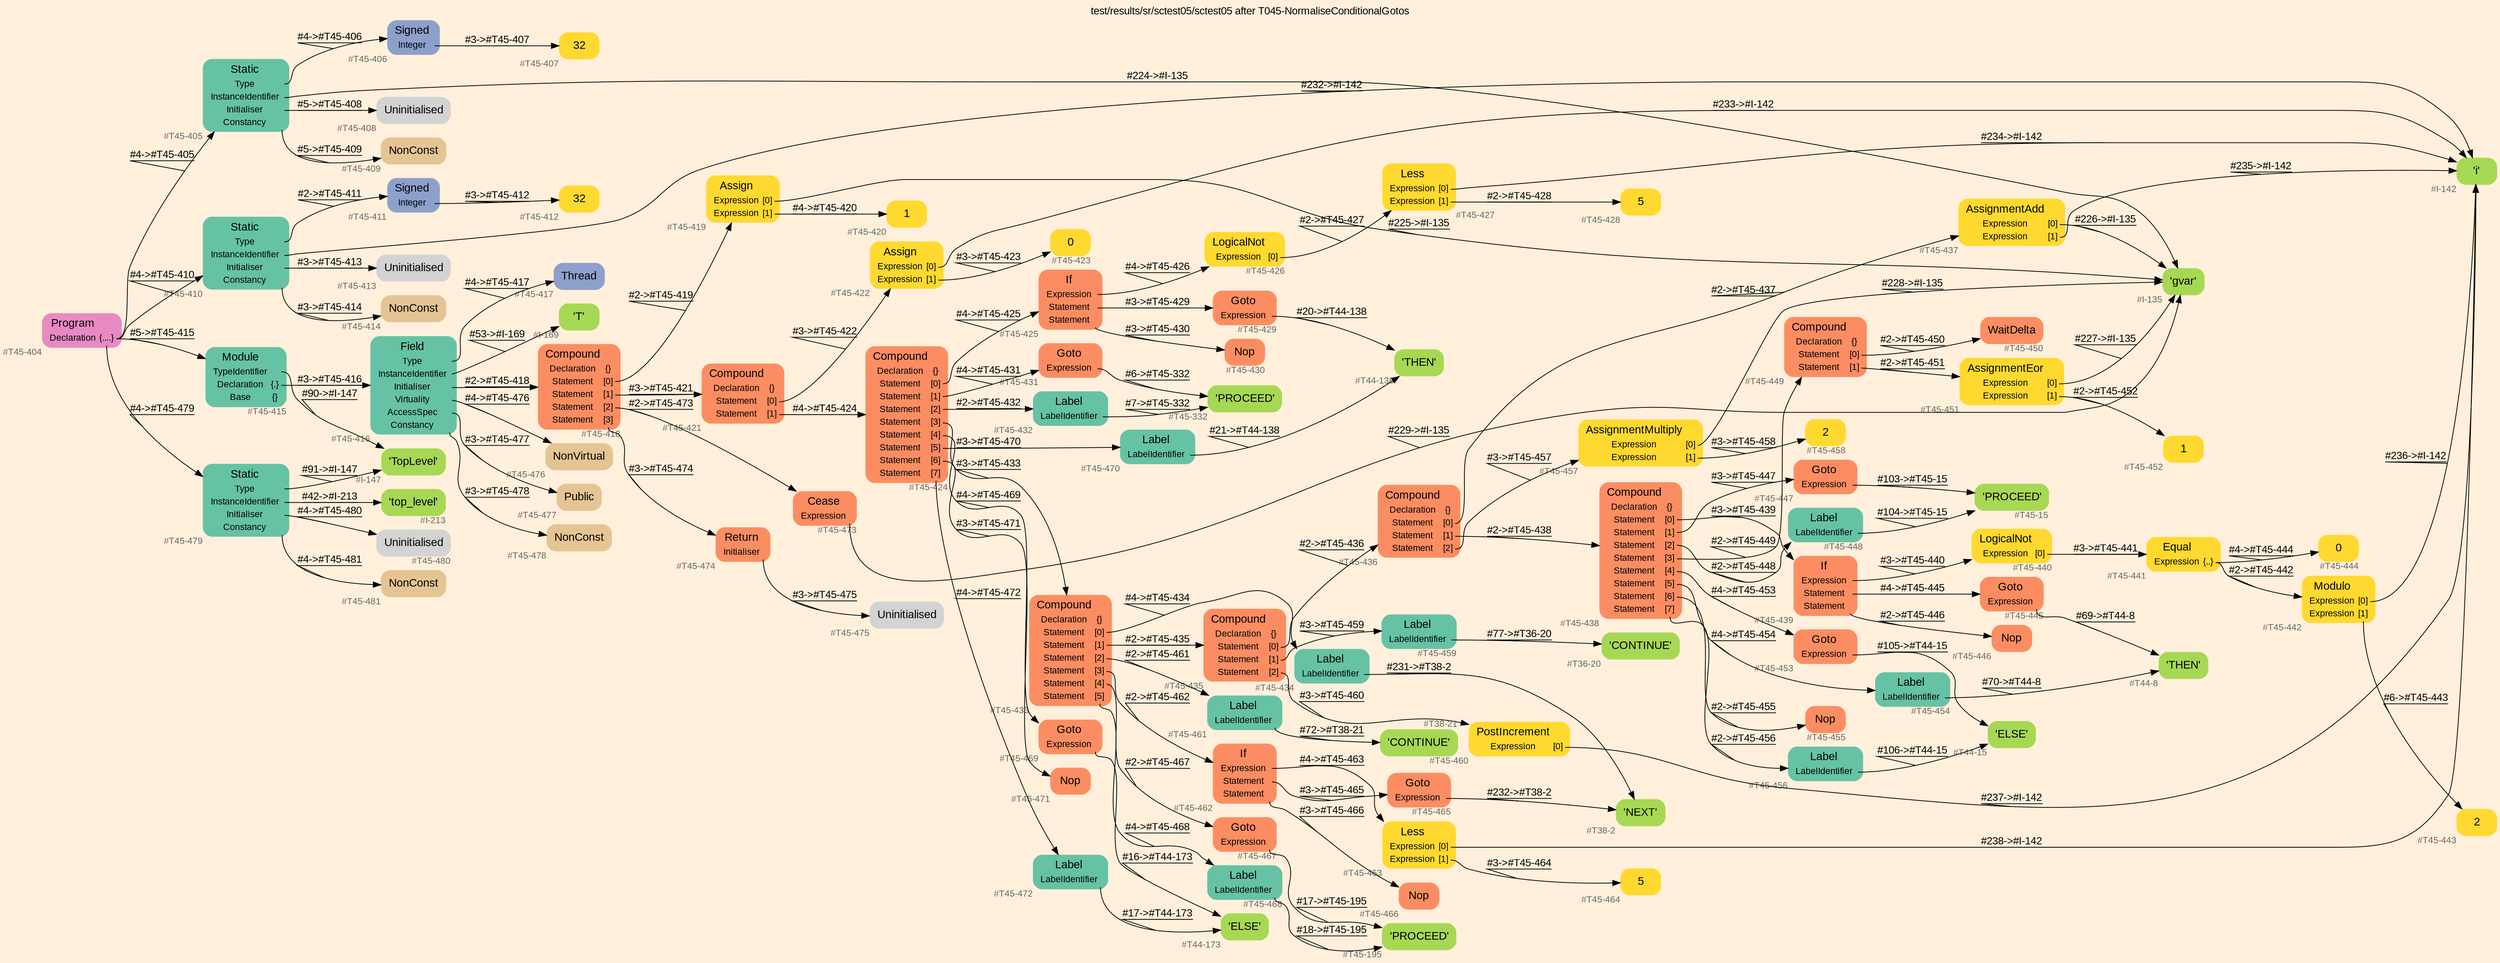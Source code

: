 digraph "test/results/sr/sctest05/sctest05 after T045-NormaliseConditionalGotos" {
label = "test/results/sr/sctest05/sctest05 after T045-NormaliseConditionalGotos"
labelloc = t
graph [
    rankdir = "LR"
    ranksep = 0.3
    bgcolor = antiquewhite1
    color = black
    fontcolor = black
    fontname = "Arial"
];
node [
    fontname = "Arial"
];
edge [
    fontname = "Arial"
];

// -------------------- node figure --------------------
// -------- block #T45-404 ----------
"#T45-404" [
    fillcolor = "/set28/4"
    xlabel = "#T45-404"
    fontsize = "12"
    fontcolor = grey40
    shape = "plaintext"
    label = <<TABLE BORDER="0" CELLBORDER="0" CELLSPACING="0">
     <TR><TD><FONT COLOR="black" POINT-SIZE="15">Program</FONT></TD></TR>
     <TR><TD><FONT COLOR="black" POINT-SIZE="12">Declaration</FONT></TD><TD PORT="port0"><FONT COLOR="black" POINT-SIZE="12">{....}</FONT></TD></TR>
    </TABLE>>
    style = "rounded,filled"
];

// -------- block #T45-405 ----------
"#T45-405" [
    fillcolor = "/set28/1"
    xlabel = "#T45-405"
    fontsize = "12"
    fontcolor = grey40
    shape = "plaintext"
    label = <<TABLE BORDER="0" CELLBORDER="0" CELLSPACING="0">
     <TR><TD><FONT COLOR="black" POINT-SIZE="15">Static</FONT></TD></TR>
     <TR><TD><FONT COLOR="black" POINT-SIZE="12">Type</FONT></TD><TD PORT="port0"></TD></TR>
     <TR><TD><FONT COLOR="black" POINT-SIZE="12">InstanceIdentifier</FONT></TD><TD PORT="port1"></TD></TR>
     <TR><TD><FONT COLOR="black" POINT-SIZE="12">Initialiser</FONT></TD><TD PORT="port2"></TD></TR>
     <TR><TD><FONT COLOR="black" POINT-SIZE="12">Constancy</FONT></TD><TD PORT="port3"></TD></TR>
    </TABLE>>
    style = "rounded,filled"
];

// -------- block #T45-406 ----------
"#T45-406" [
    fillcolor = "/set28/3"
    xlabel = "#T45-406"
    fontsize = "12"
    fontcolor = grey40
    shape = "plaintext"
    label = <<TABLE BORDER="0" CELLBORDER="0" CELLSPACING="0">
     <TR><TD><FONT COLOR="black" POINT-SIZE="15">Signed</FONT></TD></TR>
     <TR><TD><FONT COLOR="black" POINT-SIZE="12">Integer</FONT></TD><TD PORT="port0"></TD></TR>
    </TABLE>>
    style = "rounded,filled"
];

// -------- block #T45-407 ----------
"#T45-407" [
    fillcolor = "/set28/6"
    xlabel = "#T45-407"
    fontsize = "12"
    fontcolor = grey40
    shape = "plaintext"
    label = <<TABLE BORDER="0" CELLBORDER="0" CELLSPACING="0">
     <TR><TD><FONT COLOR="black" POINT-SIZE="15">32</FONT></TD></TR>
    </TABLE>>
    style = "rounded,filled"
];

// -------- block #I-135 ----------
"#I-135" [
    fillcolor = "/set28/5"
    xlabel = "#I-135"
    fontsize = "12"
    fontcolor = grey40
    shape = "plaintext"
    label = <<TABLE BORDER="0" CELLBORDER="0" CELLSPACING="0">
     <TR><TD><FONT COLOR="black" POINT-SIZE="15">'gvar'</FONT></TD></TR>
    </TABLE>>
    style = "rounded,filled"
];

// -------- block #T45-408 ----------
"#T45-408" [
    xlabel = "#T45-408"
    fontsize = "12"
    fontcolor = grey40
    shape = "plaintext"
    label = <<TABLE BORDER="0" CELLBORDER="0" CELLSPACING="0">
     <TR><TD><FONT COLOR="black" POINT-SIZE="15">Uninitialised</FONT></TD></TR>
    </TABLE>>
    style = "rounded,filled"
];

// -------- block #T45-409 ----------
"#T45-409" [
    fillcolor = "/set28/7"
    xlabel = "#T45-409"
    fontsize = "12"
    fontcolor = grey40
    shape = "plaintext"
    label = <<TABLE BORDER="0" CELLBORDER="0" CELLSPACING="0">
     <TR><TD><FONT COLOR="black" POINT-SIZE="15">NonConst</FONT></TD></TR>
    </TABLE>>
    style = "rounded,filled"
];

// -------- block #T45-410 ----------
"#T45-410" [
    fillcolor = "/set28/1"
    xlabel = "#T45-410"
    fontsize = "12"
    fontcolor = grey40
    shape = "plaintext"
    label = <<TABLE BORDER="0" CELLBORDER="0" CELLSPACING="0">
     <TR><TD><FONT COLOR="black" POINT-SIZE="15">Static</FONT></TD></TR>
     <TR><TD><FONT COLOR="black" POINT-SIZE="12">Type</FONT></TD><TD PORT="port0"></TD></TR>
     <TR><TD><FONT COLOR="black" POINT-SIZE="12">InstanceIdentifier</FONT></TD><TD PORT="port1"></TD></TR>
     <TR><TD><FONT COLOR="black" POINT-SIZE="12">Initialiser</FONT></TD><TD PORT="port2"></TD></TR>
     <TR><TD><FONT COLOR="black" POINT-SIZE="12">Constancy</FONT></TD><TD PORT="port3"></TD></TR>
    </TABLE>>
    style = "rounded,filled"
];

// -------- block #T45-411 ----------
"#T45-411" [
    fillcolor = "/set28/3"
    xlabel = "#T45-411"
    fontsize = "12"
    fontcolor = grey40
    shape = "plaintext"
    label = <<TABLE BORDER="0" CELLBORDER="0" CELLSPACING="0">
     <TR><TD><FONT COLOR="black" POINT-SIZE="15">Signed</FONT></TD></TR>
     <TR><TD><FONT COLOR="black" POINT-SIZE="12">Integer</FONT></TD><TD PORT="port0"></TD></TR>
    </TABLE>>
    style = "rounded,filled"
];

// -------- block #T45-412 ----------
"#T45-412" [
    fillcolor = "/set28/6"
    xlabel = "#T45-412"
    fontsize = "12"
    fontcolor = grey40
    shape = "plaintext"
    label = <<TABLE BORDER="0" CELLBORDER="0" CELLSPACING="0">
     <TR><TD><FONT COLOR="black" POINT-SIZE="15">32</FONT></TD></TR>
    </TABLE>>
    style = "rounded,filled"
];

// -------- block #I-142 ----------
"#I-142" [
    fillcolor = "/set28/5"
    xlabel = "#I-142"
    fontsize = "12"
    fontcolor = grey40
    shape = "plaintext"
    label = <<TABLE BORDER="0" CELLBORDER="0" CELLSPACING="0">
     <TR><TD><FONT COLOR="black" POINT-SIZE="15">'i'</FONT></TD></TR>
    </TABLE>>
    style = "rounded,filled"
];

// -------- block #T45-413 ----------
"#T45-413" [
    xlabel = "#T45-413"
    fontsize = "12"
    fontcolor = grey40
    shape = "plaintext"
    label = <<TABLE BORDER="0" CELLBORDER="0" CELLSPACING="0">
     <TR><TD><FONT COLOR="black" POINT-SIZE="15">Uninitialised</FONT></TD></TR>
    </TABLE>>
    style = "rounded,filled"
];

// -------- block #T45-414 ----------
"#T45-414" [
    fillcolor = "/set28/7"
    xlabel = "#T45-414"
    fontsize = "12"
    fontcolor = grey40
    shape = "plaintext"
    label = <<TABLE BORDER="0" CELLBORDER="0" CELLSPACING="0">
     <TR><TD><FONT COLOR="black" POINT-SIZE="15">NonConst</FONT></TD></TR>
    </TABLE>>
    style = "rounded,filled"
];

// -------- block #T45-415 ----------
"#T45-415" [
    fillcolor = "/set28/1"
    xlabel = "#T45-415"
    fontsize = "12"
    fontcolor = grey40
    shape = "plaintext"
    label = <<TABLE BORDER="0" CELLBORDER="0" CELLSPACING="0">
     <TR><TD><FONT COLOR="black" POINT-SIZE="15">Module</FONT></TD></TR>
     <TR><TD><FONT COLOR="black" POINT-SIZE="12">TypeIdentifier</FONT></TD><TD PORT="port0"></TD></TR>
     <TR><TD><FONT COLOR="black" POINT-SIZE="12">Declaration</FONT></TD><TD PORT="port1"><FONT COLOR="black" POINT-SIZE="12">{.}</FONT></TD></TR>
     <TR><TD><FONT COLOR="black" POINT-SIZE="12">Base</FONT></TD><TD PORT="port2"><FONT COLOR="black" POINT-SIZE="12">{}</FONT></TD></TR>
    </TABLE>>
    style = "rounded,filled"
];

// -------- block #I-147 ----------
"#I-147" [
    fillcolor = "/set28/5"
    xlabel = "#I-147"
    fontsize = "12"
    fontcolor = grey40
    shape = "plaintext"
    label = <<TABLE BORDER="0" CELLBORDER="0" CELLSPACING="0">
     <TR><TD><FONT COLOR="black" POINT-SIZE="15">'TopLevel'</FONT></TD></TR>
    </TABLE>>
    style = "rounded,filled"
];

// -------- block #T45-416 ----------
"#T45-416" [
    fillcolor = "/set28/1"
    xlabel = "#T45-416"
    fontsize = "12"
    fontcolor = grey40
    shape = "plaintext"
    label = <<TABLE BORDER="0" CELLBORDER="0" CELLSPACING="0">
     <TR><TD><FONT COLOR="black" POINT-SIZE="15">Field</FONT></TD></TR>
     <TR><TD><FONT COLOR="black" POINT-SIZE="12">Type</FONT></TD><TD PORT="port0"></TD></TR>
     <TR><TD><FONT COLOR="black" POINT-SIZE="12">InstanceIdentifier</FONT></TD><TD PORT="port1"></TD></TR>
     <TR><TD><FONT COLOR="black" POINT-SIZE="12">Initialiser</FONT></TD><TD PORT="port2"></TD></TR>
     <TR><TD><FONT COLOR="black" POINT-SIZE="12">Virtuality</FONT></TD><TD PORT="port3"></TD></TR>
     <TR><TD><FONT COLOR="black" POINT-SIZE="12">AccessSpec</FONT></TD><TD PORT="port4"></TD></TR>
     <TR><TD><FONT COLOR="black" POINT-SIZE="12">Constancy</FONT></TD><TD PORT="port5"></TD></TR>
    </TABLE>>
    style = "rounded,filled"
];

// -------- block #T45-417 ----------
"#T45-417" [
    fillcolor = "/set28/3"
    xlabel = "#T45-417"
    fontsize = "12"
    fontcolor = grey40
    shape = "plaintext"
    label = <<TABLE BORDER="0" CELLBORDER="0" CELLSPACING="0">
     <TR><TD><FONT COLOR="black" POINT-SIZE="15">Thread</FONT></TD></TR>
    </TABLE>>
    style = "rounded,filled"
];

// -------- block #I-169 ----------
"#I-169" [
    fillcolor = "/set28/5"
    xlabel = "#I-169"
    fontsize = "12"
    fontcolor = grey40
    shape = "plaintext"
    label = <<TABLE BORDER="0" CELLBORDER="0" CELLSPACING="0">
     <TR><TD><FONT COLOR="black" POINT-SIZE="15">'T'</FONT></TD></TR>
    </TABLE>>
    style = "rounded,filled"
];

// -------- block #T45-418 ----------
"#T45-418" [
    fillcolor = "/set28/2"
    xlabel = "#T45-418"
    fontsize = "12"
    fontcolor = grey40
    shape = "plaintext"
    label = <<TABLE BORDER="0" CELLBORDER="0" CELLSPACING="0">
     <TR><TD><FONT COLOR="black" POINT-SIZE="15">Compound</FONT></TD></TR>
     <TR><TD><FONT COLOR="black" POINT-SIZE="12">Declaration</FONT></TD><TD PORT="port0"><FONT COLOR="black" POINT-SIZE="12">{}</FONT></TD></TR>
     <TR><TD><FONT COLOR="black" POINT-SIZE="12">Statement</FONT></TD><TD PORT="port1"><FONT COLOR="black" POINT-SIZE="12">[0]</FONT></TD></TR>
     <TR><TD><FONT COLOR="black" POINT-SIZE="12">Statement</FONT></TD><TD PORT="port2"><FONT COLOR="black" POINT-SIZE="12">[1]</FONT></TD></TR>
     <TR><TD><FONT COLOR="black" POINT-SIZE="12">Statement</FONT></TD><TD PORT="port3"><FONT COLOR="black" POINT-SIZE="12">[2]</FONT></TD></TR>
     <TR><TD><FONT COLOR="black" POINT-SIZE="12">Statement</FONT></TD><TD PORT="port4"><FONT COLOR="black" POINT-SIZE="12">[3]</FONT></TD></TR>
    </TABLE>>
    style = "rounded,filled"
];

// -------- block #T45-419 ----------
"#T45-419" [
    fillcolor = "/set28/6"
    xlabel = "#T45-419"
    fontsize = "12"
    fontcolor = grey40
    shape = "plaintext"
    label = <<TABLE BORDER="0" CELLBORDER="0" CELLSPACING="0">
     <TR><TD><FONT COLOR="black" POINT-SIZE="15">Assign</FONT></TD></TR>
     <TR><TD><FONT COLOR="black" POINT-SIZE="12">Expression</FONT></TD><TD PORT="port0"><FONT COLOR="black" POINT-SIZE="12">[0]</FONT></TD></TR>
     <TR><TD><FONT COLOR="black" POINT-SIZE="12">Expression</FONT></TD><TD PORT="port1"><FONT COLOR="black" POINT-SIZE="12">[1]</FONT></TD></TR>
    </TABLE>>
    style = "rounded,filled"
];

// -------- block #T45-420 ----------
"#T45-420" [
    fillcolor = "/set28/6"
    xlabel = "#T45-420"
    fontsize = "12"
    fontcolor = grey40
    shape = "plaintext"
    label = <<TABLE BORDER="0" CELLBORDER="0" CELLSPACING="0">
     <TR><TD><FONT COLOR="black" POINT-SIZE="15">1</FONT></TD></TR>
    </TABLE>>
    style = "rounded,filled"
];

// -------- block #T45-421 ----------
"#T45-421" [
    fillcolor = "/set28/2"
    xlabel = "#T45-421"
    fontsize = "12"
    fontcolor = grey40
    shape = "plaintext"
    label = <<TABLE BORDER="0" CELLBORDER="0" CELLSPACING="0">
     <TR><TD><FONT COLOR="black" POINT-SIZE="15">Compound</FONT></TD></TR>
     <TR><TD><FONT COLOR="black" POINT-SIZE="12">Declaration</FONT></TD><TD PORT="port0"><FONT COLOR="black" POINT-SIZE="12">{}</FONT></TD></TR>
     <TR><TD><FONT COLOR="black" POINT-SIZE="12">Statement</FONT></TD><TD PORT="port1"><FONT COLOR="black" POINT-SIZE="12">[0]</FONT></TD></TR>
     <TR><TD><FONT COLOR="black" POINT-SIZE="12">Statement</FONT></TD><TD PORT="port2"><FONT COLOR="black" POINT-SIZE="12">[1]</FONT></TD></TR>
    </TABLE>>
    style = "rounded,filled"
];

// -------- block #T45-422 ----------
"#T45-422" [
    fillcolor = "/set28/6"
    xlabel = "#T45-422"
    fontsize = "12"
    fontcolor = grey40
    shape = "plaintext"
    label = <<TABLE BORDER="0" CELLBORDER="0" CELLSPACING="0">
     <TR><TD><FONT COLOR="black" POINT-SIZE="15">Assign</FONT></TD></TR>
     <TR><TD><FONT COLOR="black" POINT-SIZE="12">Expression</FONT></TD><TD PORT="port0"><FONT COLOR="black" POINT-SIZE="12">[0]</FONT></TD></TR>
     <TR><TD><FONT COLOR="black" POINT-SIZE="12">Expression</FONT></TD><TD PORT="port1"><FONT COLOR="black" POINT-SIZE="12">[1]</FONT></TD></TR>
    </TABLE>>
    style = "rounded,filled"
];

// -------- block #T45-423 ----------
"#T45-423" [
    fillcolor = "/set28/6"
    xlabel = "#T45-423"
    fontsize = "12"
    fontcolor = grey40
    shape = "plaintext"
    label = <<TABLE BORDER="0" CELLBORDER="0" CELLSPACING="0">
     <TR><TD><FONT COLOR="black" POINT-SIZE="15">0</FONT></TD></TR>
    </TABLE>>
    style = "rounded,filled"
];

// -------- block #T45-424 ----------
"#T45-424" [
    fillcolor = "/set28/2"
    xlabel = "#T45-424"
    fontsize = "12"
    fontcolor = grey40
    shape = "plaintext"
    label = <<TABLE BORDER="0" CELLBORDER="0" CELLSPACING="0">
     <TR><TD><FONT COLOR="black" POINT-SIZE="15">Compound</FONT></TD></TR>
     <TR><TD><FONT COLOR="black" POINT-SIZE="12">Declaration</FONT></TD><TD PORT="port0"><FONT COLOR="black" POINT-SIZE="12">{}</FONT></TD></TR>
     <TR><TD><FONT COLOR="black" POINT-SIZE="12">Statement</FONT></TD><TD PORT="port1"><FONT COLOR="black" POINT-SIZE="12">[0]</FONT></TD></TR>
     <TR><TD><FONT COLOR="black" POINT-SIZE="12">Statement</FONT></TD><TD PORT="port2"><FONT COLOR="black" POINT-SIZE="12">[1]</FONT></TD></TR>
     <TR><TD><FONT COLOR="black" POINT-SIZE="12">Statement</FONT></TD><TD PORT="port3"><FONT COLOR="black" POINT-SIZE="12">[2]</FONT></TD></TR>
     <TR><TD><FONT COLOR="black" POINT-SIZE="12">Statement</FONT></TD><TD PORT="port4"><FONT COLOR="black" POINT-SIZE="12">[3]</FONT></TD></TR>
     <TR><TD><FONT COLOR="black" POINT-SIZE="12">Statement</FONT></TD><TD PORT="port5"><FONT COLOR="black" POINT-SIZE="12">[4]</FONT></TD></TR>
     <TR><TD><FONT COLOR="black" POINT-SIZE="12">Statement</FONT></TD><TD PORT="port6"><FONT COLOR="black" POINT-SIZE="12">[5]</FONT></TD></TR>
     <TR><TD><FONT COLOR="black" POINT-SIZE="12">Statement</FONT></TD><TD PORT="port7"><FONT COLOR="black" POINT-SIZE="12">[6]</FONT></TD></TR>
     <TR><TD><FONT COLOR="black" POINT-SIZE="12">Statement</FONT></TD><TD PORT="port8"><FONT COLOR="black" POINT-SIZE="12">[7]</FONT></TD></TR>
    </TABLE>>
    style = "rounded,filled"
];

// -------- block #T45-425 ----------
"#T45-425" [
    fillcolor = "/set28/2"
    xlabel = "#T45-425"
    fontsize = "12"
    fontcolor = grey40
    shape = "plaintext"
    label = <<TABLE BORDER="0" CELLBORDER="0" CELLSPACING="0">
     <TR><TD><FONT COLOR="black" POINT-SIZE="15">If</FONT></TD></TR>
     <TR><TD><FONT COLOR="black" POINT-SIZE="12">Expression</FONT></TD><TD PORT="port0"></TD></TR>
     <TR><TD><FONT COLOR="black" POINT-SIZE="12">Statement</FONT></TD><TD PORT="port1"></TD></TR>
     <TR><TD><FONT COLOR="black" POINT-SIZE="12">Statement</FONT></TD><TD PORT="port2"></TD></TR>
    </TABLE>>
    style = "rounded,filled"
];

// -------- block #T45-426 ----------
"#T45-426" [
    fillcolor = "/set28/6"
    xlabel = "#T45-426"
    fontsize = "12"
    fontcolor = grey40
    shape = "plaintext"
    label = <<TABLE BORDER="0" CELLBORDER="0" CELLSPACING="0">
     <TR><TD><FONT COLOR="black" POINT-SIZE="15">LogicalNot</FONT></TD></TR>
     <TR><TD><FONT COLOR="black" POINT-SIZE="12">Expression</FONT></TD><TD PORT="port0"><FONT COLOR="black" POINT-SIZE="12">[0]</FONT></TD></TR>
    </TABLE>>
    style = "rounded,filled"
];

// -------- block #T45-427 ----------
"#T45-427" [
    fillcolor = "/set28/6"
    xlabel = "#T45-427"
    fontsize = "12"
    fontcolor = grey40
    shape = "plaintext"
    label = <<TABLE BORDER="0" CELLBORDER="0" CELLSPACING="0">
     <TR><TD><FONT COLOR="black" POINT-SIZE="15">Less</FONT></TD></TR>
     <TR><TD><FONT COLOR="black" POINT-SIZE="12">Expression</FONT></TD><TD PORT="port0"><FONT COLOR="black" POINT-SIZE="12">[0]</FONT></TD></TR>
     <TR><TD><FONT COLOR="black" POINT-SIZE="12">Expression</FONT></TD><TD PORT="port1"><FONT COLOR="black" POINT-SIZE="12">[1]</FONT></TD></TR>
    </TABLE>>
    style = "rounded,filled"
];

// -------- block #T45-428 ----------
"#T45-428" [
    fillcolor = "/set28/6"
    xlabel = "#T45-428"
    fontsize = "12"
    fontcolor = grey40
    shape = "plaintext"
    label = <<TABLE BORDER="0" CELLBORDER="0" CELLSPACING="0">
     <TR><TD><FONT COLOR="black" POINT-SIZE="15">5</FONT></TD></TR>
    </TABLE>>
    style = "rounded,filled"
];

// -------- block #T45-429 ----------
"#T45-429" [
    fillcolor = "/set28/2"
    xlabel = "#T45-429"
    fontsize = "12"
    fontcolor = grey40
    shape = "plaintext"
    label = <<TABLE BORDER="0" CELLBORDER="0" CELLSPACING="0">
     <TR><TD><FONT COLOR="black" POINT-SIZE="15">Goto</FONT></TD></TR>
     <TR><TD><FONT COLOR="black" POINT-SIZE="12">Expression</FONT></TD><TD PORT="port0"></TD></TR>
    </TABLE>>
    style = "rounded,filled"
];

// -------- block #T44-138 ----------
"#T44-138" [
    fillcolor = "/set28/5"
    xlabel = "#T44-138"
    fontsize = "12"
    fontcolor = grey40
    shape = "plaintext"
    label = <<TABLE BORDER="0" CELLBORDER="0" CELLSPACING="0">
     <TR><TD><FONT COLOR="black" POINT-SIZE="15">'THEN'</FONT></TD></TR>
    </TABLE>>
    style = "rounded,filled"
];

// -------- block #T45-430 ----------
"#T45-430" [
    fillcolor = "/set28/2"
    xlabel = "#T45-430"
    fontsize = "12"
    fontcolor = grey40
    shape = "plaintext"
    label = <<TABLE BORDER="0" CELLBORDER="0" CELLSPACING="0">
     <TR><TD><FONT COLOR="black" POINT-SIZE="15">Nop</FONT></TD></TR>
    </TABLE>>
    style = "rounded,filled"
];

// -------- block #T45-431 ----------
"#T45-431" [
    fillcolor = "/set28/2"
    xlabel = "#T45-431"
    fontsize = "12"
    fontcolor = grey40
    shape = "plaintext"
    label = <<TABLE BORDER="0" CELLBORDER="0" CELLSPACING="0">
     <TR><TD><FONT COLOR="black" POINT-SIZE="15">Goto</FONT></TD></TR>
     <TR><TD><FONT COLOR="black" POINT-SIZE="12">Expression</FONT></TD><TD PORT="port0"></TD></TR>
    </TABLE>>
    style = "rounded,filled"
];

// -------- block #T45-332 ----------
"#T45-332" [
    fillcolor = "/set28/5"
    xlabel = "#T45-332"
    fontsize = "12"
    fontcolor = grey40
    shape = "plaintext"
    label = <<TABLE BORDER="0" CELLBORDER="0" CELLSPACING="0">
     <TR><TD><FONT COLOR="black" POINT-SIZE="15">'PROCEED'</FONT></TD></TR>
    </TABLE>>
    style = "rounded,filled"
];

// -------- block #T45-432 ----------
"#T45-432" [
    fillcolor = "/set28/1"
    xlabel = "#T45-432"
    fontsize = "12"
    fontcolor = grey40
    shape = "plaintext"
    label = <<TABLE BORDER="0" CELLBORDER="0" CELLSPACING="0">
     <TR><TD><FONT COLOR="black" POINT-SIZE="15">Label</FONT></TD></TR>
     <TR><TD><FONT COLOR="black" POINT-SIZE="12">LabelIdentifier</FONT></TD><TD PORT="port0"></TD></TR>
    </TABLE>>
    style = "rounded,filled"
];

// -------- block #T45-433 ----------
"#T45-433" [
    fillcolor = "/set28/2"
    xlabel = "#T45-433"
    fontsize = "12"
    fontcolor = grey40
    shape = "plaintext"
    label = <<TABLE BORDER="0" CELLBORDER="0" CELLSPACING="0">
     <TR><TD><FONT COLOR="black" POINT-SIZE="15">Compound</FONT></TD></TR>
     <TR><TD><FONT COLOR="black" POINT-SIZE="12">Declaration</FONT></TD><TD PORT="port0"><FONT COLOR="black" POINT-SIZE="12">{}</FONT></TD></TR>
     <TR><TD><FONT COLOR="black" POINT-SIZE="12">Statement</FONT></TD><TD PORT="port1"><FONT COLOR="black" POINT-SIZE="12">[0]</FONT></TD></TR>
     <TR><TD><FONT COLOR="black" POINT-SIZE="12">Statement</FONT></TD><TD PORT="port2"><FONT COLOR="black" POINT-SIZE="12">[1]</FONT></TD></TR>
     <TR><TD><FONT COLOR="black" POINT-SIZE="12">Statement</FONT></TD><TD PORT="port3"><FONT COLOR="black" POINT-SIZE="12">[2]</FONT></TD></TR>
     <TR><TD><FONT COLOR="black" POINT-SIZE="12">Statement</FONT></TD><TD PORT="port4"><FONT COLOR="black" POINT-SIZE="12">[3]</FONT></TD></TR>
     <TR><TD><FONT COLOR="black" POINT-SIZE="12">Statement</FONT></TD><TD PORT="port5"><FONT COLOR="black" POINT-SIZE="12">[4]</FONT></TD></TR>
     <TR><TD><FONT COLOR="black" POINT-SIZE="12">Statement</FONT></TD><TD PORT="port6"><FONT COLOR="black" POINT-SIZE="12">[5]</FONT></TD></TR>
    </TABLE>>
    style = "rounded,filled"
];

// -------- block #T45-434 ----------
"#T45-434" [
    fillcolor = "/set28/1"
    xlabel = "#T45-434"
    fontsize = "12"
    fontcolor = grey40
    shape = "plaintext"
    label = <<TABLE BORDER="0" CELLBORDER="0" CELLSPACING="0">
     <TR><TD><FONT COLOR="black" POINT-SIZE="15">Label</FONT></TD></TR>
     <TR><TD><FONT COLOR="black" POINT-SIZE="12">LabelIdentifier</FONT></TD><TD PORT="port0"></TD></TR>
    </TABLE>>
    style = "rounded,filled"
];

// -------- block #T38-2 ----------
"#T38-2" [
    fillcolor = "/set28/5"
    xlabel = "#T38-2"
    fontsize = "12"
    fontcolor = grey40
    shape = "plaintext"
    label = <<TABLE BORDER="0" CELLBORDER="0" CELLSPACING="0">
     <TR><TD><FONT COLOR="black" POINT-SIZE="15">'NEXT'</FONT></TD></TR>
    </TABLE>>
    style = "rounded,filled"
];

// -------- block #T45-435 ----------
"#T45-435" [
    fillcolor = "/set28/2"
    xlabel = "#T45-435"
    fontsize = "12"
    fontcolor = grey40
    shape = "plaintext"
    label = <<TABLE BORDER="0" CELLBORDER="0" CELLSPACING="0">
     <TR><TD><FONT COLOR="black" POINT-SIZE="15">Compound</FONT></TD></TR>
     <TR><TD><FONT COLOR="black" POINT-SIZE="12">Declaration</FONT></TD><TD PORT="port0"><FONT COLOR="black" POINT-SIZE="12">{}</FONT></TD></TR>
     <TR><TD><FONT COLOR="black" POINT-SIZE="12">Statement</FONT></TD><TD PORT="port1"><FONT COLOR="black" POINT-SIZE="12">[0]</FONT></TD></TR>
     <TR><TD><FONT COLOR="black" POINT-SIZE="12">Statement</FONT></TD><TD PORT="port2"><FONT COLOR="black" POINT-SIZE="12">[1]</FONT></TD></TR>
     <TR><TD><FONT COLOR="black" POINT-SIZE="12">Statement</FONT></TD><TD PORT="port3"><FONT COLOR="black" POINT-SIZE="12">[2]</FONT></TD></TR>
    </TABLE>>
    style = "rounded,filled"
];

// -------- block #T45-436 ----------
"#T45-436" [
    fillcolor = "/set28/2"
    xlabel = "#T45-436"
    fontsize = "12"
    fontcolor = grey40
    shape = "plaintext"
    label = <<TABLE BORDER="0" CELLBORDER="0" CELLSPACING="0">
     <TR><TD><FONT COLOR="black" POINT-SIZE="15">Compound</FONT></TD></TR>
     <TR><TD><FONT COLOR="black" POINT-SIZE="12">Declaration</FONT></TD><TD PORT="port0"><FONT COLOR="black" POINT-SIZE="12">{}</FONT></TD></TR>
     <TR><TD><FONT COLOR="black" POINT-SIZE="12">Statement</FONT></TD><TD PORT="port1"><FONT COLOR="black" POINT-SIZE="12">[0]</FONT></TD></TR>
     <TR><TD><FONT COLOR="black" POINT-SIZE="12">Statement</FONT></TD><TD PORT="port2"><FONT COLOR="black" POINT-SIZE="12">[1]</FONT></TD></TR>
     <TR><TD><FONT COLOR="black" POINT-SIZE="12">Statement</FONT></TD><TD PORT="port3"><FONT COLOR="black" POINT-SIZE="12">[2]</FONT></TD></TR>
    </TABLE>>
    style = "rounded,filled"
];

// -------- block #T45-437 ----------
"#T45-437" [
    fillcolor = "/set28/6"
    xlabel = "#T45-437"
    fontsize = "12"
    fontcolor = grey40
    shape = "plaintext"
    label = <<TABLE BORDER="0" CELLBORDER="0" CELLSPACING="0">
     <TR><TD><FONT COLOR="black" POINT-SIZE="15">AssignmentAdd</FONT></TD></TR>
     <TR><TD><FONT COLOR="black" POINT-SIZE="12">Expression</FONT></TD><TD PORT="port0"><FONT COLOR="black" POINT-SIZE="12">[0]</FONT></TD></TR>
     <TR><TD><FONT COLOR="black" POINT-SIZE="12">Expression</FONT></TD><TD PORT="port1"><FONT COLOR="black" POINT-SIZE="12">[1]</FONT></TD></TR>
    </TABLE>>
    style = "rounded,filled"
];

// -------- block #T45-438 ----------
"#T45-438" [
    fillcolor = "/set28/2"
    xlabel = "#T45-438"
    fontsize = "12"
    fontcolor = grey40
    shape = "plaintext"
    label = <<TABLE BORDER="0" CELLBORDER="0" CELLSPACING="0">
     <TR><TD><FONT COLOR="black" POINT-SIZE="15">Compound</FONT></TD></TR>
     <TR><TD><FONT COLOR="black" POINT-SIZE="12">Declaration</FONT></TD><TD PORT="port0"><FONT COLOR="black" POINT-SIZE="12">{}</FONT></TD></TR>
     <TR><TD><FONT COLOR="black" POINT-SIZE="12">Statement</FONT></TD><TD PORT="port1"><FONT COLOR="black" POINT-SIZE="12">[0]</FONT></TD></TR>
     <TR><TD><FONT COLOR="black" POINT-SIZE="12">Statement</FONT></TD><TD PORT="port2"><FONT COLOR="black" POINT-SIZE="12">[1]</FONT></TD></TR>
     <TR><TD><FONT COLOR="black" POINT-SIZE="12">Statement</FONT></TD><TD PORT="port3"><FONT COLOR="black" POINT-SIZE="12">[2]</FONT></TD></TR>
     <TR><TD><FONT COLOR="black" POINT-SIZE="12">Statement</FONT></TD><TD PORT="port4"><FONT COLOR="black" POINT-SIZE="12">[3]</FONT></TD></TR>
     <TR><TD><FONT COLOR="black" POINT-SIZE="12">Statement</FONT></TD><TD PORT="port5"><FONT COLOR="black" POINT-SIZE="12">[4]</FONT></TD></TR>
     <TR><TD><FONT COLOR="black" POINT-SIZE="12">Statement</FONT></TD><TD PORT="port6"><FONT COLOR="black" POINT-SIZE="12">[5]</FONT></TD></TR>
     <TR><TD><FONT COLOR="black" POINT-SIZE="12">Statement</FONT></TD><TD PORT="port7"><FONT COLOR="black" POINT-SIZE="12">[6]</FONT></TD></TR>
     <TR><TD><FONT COLOR="black" POINT-SIZE="12">Statement</FONT></TD><TD PORT="port8"><FONT COLOR="black" POINT-SIZE="12">[7]</FONT></TD></TR>
    </TABLE>>
    style = "rounded,filled"
];

// -------- block #T45-439 ----------
"#T45-439" [
    fillcolor = "/set28/2"
    xlabel = "#T45-439"
    fontsize = "12"
    fontcolor = grey40
    shape = "plaintext"
    label = <<TABLE BORDER="0" CELLBORDER="0" CELLSPACING="0">
     <TR><TD><FONT COLOR="black" POINT-SIZE="15">If</FONT></TD></TR>
     <TR><TD><FONT COLOR="black" POINT-SIZE="12">Expression</FONT></TD><TD PORT="port0"></TD></TR>
     <TR><TD><FONT COLOR="black" POINT-SIZE="12">Statement</FONT></TD><TD PORT="port1"></TD></TR>
     <TR><TD><FONT COLOR="black" POINT-SIZE="12">Statement</FONT></TD><TD PORT="port2"></TD></TR>
    </TABLE>>
    style = "rounded,filled"
];

// -------- block #T45-440 ----------
"#T45-440" [
    fillcolor = "/set28/6"
    xlabel = "#T45-440"
    fontsize = "12"
    fontcolor = grey40
    shape = "plaintext"
    label = <<TABLE BORDER="0" CELLBORDER="0" CELLSPACING="0">
     <TR><TD><FONT COLOR="black" POINT-SIZE="15">LogicalNot</FONT></TD></TR>
     <TR><TD><FONT COLOR="black" POINT-SIZE="12">Expression</FONT></TD><TD PORT="port0"><FONT COLOR="black" POINT-SIZE="12">[0]</FONT></TD></TR>
    </TABLE>>
    style = "rounded,filled"
];

// -------- block #T45-441 ----------
"#T45-441" [
    fillcolor = "/set28/6"
    xlabel = "#T45-441"
    fontsize = "12"
    fontcolor = grey40
    shape = "plaintext"
    label = <<TABLE BORDER="0" CELLBORDER="0" CELLSPACING="0">
     <TR><TD><FONT COLOR="black" POINT-SIZE="15">Equal</FONT></TD></TR>
     <TR><TD><FONT COLOR="black" POINT-SIZE="12">Expression</FONT></TD><TD PORT="port0"><FONT COLOR="black" POINT-SIZE="12">{..}</FONT></TD></TR>
    </TABLE>>
    style = "rounded,filled"
];

// -------- block #T45-442 ----------
"#T45-442" [
    fillcolor = "/set28/6"
    xlabel = "#T45-442"
    fontsize = "12"
    fontcolor = grey40
    shape = "plaintext"
    label = <<TABLE BORDER="0" CELLBORDER="0" CELLSPACING="0">
     <TR><TD><FONT COLOR="black" POINT-SIZE="15">Modulo</FONT></TD></TR>
     <TR><TD><FONT COLOR="black" POINT-SIZE="12">Expression</FONT></TD><TD PORT="port0"><FONT COLOR="black" POINT-SIZE="12">[0]</FONT></TD></TR>
     <TR><TD><FONT COLOR="black" POINT-SIZE="12">Expression</FONT></TD><TD PORT="port1"><FONT COLOR="black" POINT-SIZE="12">[1]</FONT></TD></TR>
    </TABLE>>
    style = "rounded,filled"
];

// -------- block #T45-443 ----------
"#T45-443" [
    fillcolor = "/set28/6"
    xlabel = "#T45-443"
    fontsize = "12"
    fontcolor = grey40
    shape = "plaintext"
    label = <<TABLE BORDER="0" CELLBORDER="0" CELLSPACING="0">
     <TR><TD><FONT COLOR="black" POINT-SIZE="15">2</FONT></TD></TR>
    </TABLE>>
    style = "rounded,filled"
];

// -------- block #T45-444 ----------
"#T45-444" [
    fillcolor = "/set28/6"
    xlabel = "#T45-444"
    fontsize = "12"
    fontcolor = grey40
    shape = "plaintext"
    label = <<TABLE BORDER="0" CELLBORDER="0" CELLSPACING="0">
     <TR><TD><FONT COLOR="black" POINT-SIZE="15">0</FONT></TD></TR>
    </TABLE>>
    style = "rounded,filled"
];

// -------- block #T45-445 ----------
"#T45-445" [
    fillcolor = "/set28/2"
    xlabel = "#T45-445"
    fontsize = "12"
    fontcolor = grey40
    shape = "plaintext"
    label = <<TABLE BORDER="0" CELLBORDER="0" CELLSPACING="0">
     <TR><TD><FONT COLOR="black" POINT-SIZE="15">Goto</FONT></TD></TR>
     <TR><TD><FONT COLOR="black" POINT-SIZE="12">Expression</FONT></TD><TD PORT="port0"></TD></TR>
    </TABLE>>
    style = "rounded,filled"
];

// -------- block #T44-8 ----------
"#T44-8" [
    fillcolor = "/set28/5"
    xlabel = "#T44-8"
    fontsize = "12"
    fontcolor = grey40
    shape = "plaintext"
    label = <<TABLE BORDER="0" CELLBORDER="0" CELLSPACING="0">
     <TR><TD><FONT COLOR="black" POINT-SIZE="15">'THEN'</FONT></TD></TR>
    </TABLE>>
    style = "rounded,filled"
];

// -------- block #T45-446 ----------
"#T45-446" [
    fillcolor = "/set28/2"
    xlabel = "#T45-446"
    fontsize = "12"
    fontcolor = grey40
    shape = "plaintext"
    label = <<TABLE BORDER="0" CELLBORDER="0" CELLSPACING="0">
     <TR><TD><FONT COLOR="black" POINT-SIZE="15">Nop</FONT></TD></TR>
    </TABLE>>
    style = "rounded,filled"
];

// -------- block #T45-447 ----------
"#T45-447" [
    fillcolor = "/set28/2"
    xlabel = "#T45-447"
    fontsize = "12"
    fontcolor = grey40
    shape = "plaintext"
    label = <<TABLE BORDER="0" CELLBORDER="0" CELLSPACING="0">
     <TR><TD><FONT COLOR="black" POINT-SIZE="15">Goto</FONT></TD></TR>
     <TR><TD><FONT COLOR="black" POINT-SIZE="12">Expression</FONT></TD><TD PORT="port0"></TD></TR>
    </TABLE>>
    style = "rounded,filled"
];

// -------- block #T45-15 ----------
"#T45-15" [
    fillcolor = "/set28/5"
    xlabel = "#T45-15"
    fontsize = "12"
    fontcolor = grey40
    shape = "plaintext"
    label = <<TABLE BORDER="0" CELLBORDER="0" CELLSPACING="0">
     <TR><TD><FONT COLOR="black" POINT-SIZE="15">'PROCEED'</FONT></TD></TR>
    </TABLE>>
    style = "rounded,filled"
];

// -------- block #T45-448 ----------
"#T45-448" [
    fillcolor = "/set28/1"
    xlabel = "#T45-448"
    fontsize = "12"
    fontcolor = grey40
    shape = "plaintext"
    label = <<TABLE BORDER="0" CELLBORDER="0" CELLSPACING="0">
     <TR><TD><FONT COLOR="black" POINT-SIZE="15">Label</FONT></TD></TR>
     <TR><TD><FONT COLOR="black" POINT-SIZE="12">LabelIdentifier</FONT></TD><TD PORT="port0"></TD></TR>
    </TABLE>>
    style = "rounded,filled"
];

// -------- block #T45-449 ----------
"#T45-449" [
    fillcolor = "/set28/2"
    xlabel = "#T45-449"
    fontsize = "12"
    fontcolor = grey40
    shape = "plaintext"
    label = <<TABLE BORDER="0" CELLBORDER="0" CELLSPACING="0">
     <TR><TD><FONT COLOR="black" POINT-SIZE="15">Compound</FONT></TD></TR>
     <TR><TD><FONT COLOR="black" POINT-SIZE="12">Declaration</FONT></TD><TD PORT="port0"><FONT COLOR="black" POINT-SIZE="12">{}</FONT></TD></TR>
     <TR><TD><FONT COLOR="black" POINT-SIZE="12">Statement</FONT></TD><TD PORT="port1"><FONT COLOR="black" POINT-SIZE="12">[0]</FONT></TD></TR>
     <TR><TD><FONT COLOR="black" POINT-SIZE="12">Statement</FONT></TD><TD PORT="port2"><FONT COLOR="black" POINT-SIZE="12">[1]</FONT></TD></TR>
    </TABLE>>
    style = "rounded,filled"
];

// -------- block #T45-450 ----------
"#T45-450" [
    fillcolor = "/set28/2"
    xlabel = "#T45-450"
    fontsize = "12"
    fontcolor = grey40
    shape = "plaintext"
    label = <<TABLE BORDER="0" CELLBORDER="0" CELLSPACING="0">
     <TR><TD><FONT COLOR="black" POINT-SIZE="15">WaitDelta</FONT></TD></TR>
    </TABLE>>
    style = "rounded,filled"
];

// -------- block #T45-451 ----------
"#T45-451" [
    fillcolor = "/set28/6"
    xlabel = "#T45-451"
    fontsize = "12"
    fontcolor = grey40
    shape = "plaintext"
    label = <<TABLE BORDER="0" CELLBORDER="0" CELLSPACING="0">
     <TR><TD><FONT COLOR="black" POINT-SIZE="15">AssignmentEor</FONT></TD></TR>
     <TR><TD><FONT COLOR="black" POINT-SIZE="12">Expression</FONT></TD><TD PORT="port0"><FONT COLOR="black" POINT-SIZE="12">[0]</FONT></TD></TR>
     <TR><TD><FONT COLOR="black" POINT-SIZE="12">Expression</FONT></TD><TD PORT="port1"><FONT COLOR="black" POINT-SIZE="12">[1]</FONT></TD></TR>
    </TABLE>>
    style = "rounded,filled"
];

// -------- block #T45-452 ----------
"#T45-452" [
    fillcolor = "/set28/6"
    xlabel = "#T45-452"
    fontsize = "12"
    fontcolor = grey40
    shape = "plaintext"
    label = <<TABLE BORDER="0" CELLBORDER="0" CELLSPACING="0">
     <TR><TD><FONT COLOR="black" POINT-SIZE="15">1</FONT></TD></TR>
    </TABLE>>
    style = "rounded,filled"
];

// -------- block #T45-453 ----------
"#T45-453" [
    fillcolor = "/set28/2"
    xlabel = "#T45-453"
    fontsize = "12"
    fontcolor = grey40
    shape = "plaintext"
    label = <<TABLE BORDER="0" CELLBORDER="0" CELLSPACING="0">
     <TR><TD><FONT COLOR="black" POINT-SIZE="15">Goto</FONT></TD></TR>
     <TR><TD><FONT COLOR="black" POINT-SIZE="12">Expression</FONT></TD><TD PORT="port0"></TD></TR>
    </TABLE>>
    style = "rounded,filled"
];

// -------- block #T44-15 ----------
"#T44-15" [
    fillcolor = "/set28/5"
    xlabel = "#T44-15"
    fontsize = "12"
    fontcolor = grey40
    shape = "plaintext"
    label = <<TABLE BORDER="0" CELLBORDER="0" CELLSPACING="0">
     <TR><TD><FONT COLOR="black" POINT-SIZE="15">'ELSE'</FONT></TD></TR>
    </TABLE>>
    style = "rounded,filled"
];

// -------- block #T45-454 ----------
"#T45-454" [
    fillcolor = "/set28/1"
    xlabel = "#T45-454"
    fontsize = "12"
    fontcolor = grey40
    shape = "plaintext"
    label = <<TABLE BORDER="0" CELLBORDER="0" CELLSPACING="0">
     <TR><TD><FONT COLOR="black" POINT-SIZE="15">Label</FONT></TD></TR>
     <TR><TD><FONT COLOR="black" POINT-SIZE="12">LabelIdentifier</FONT></TD><TD PORT="port0"></TD></TR>
    </TABLE>>
    style = "rounded,filled"
];

// -------- block #T45-455 ----------
"#T45-455" [
    fillcolor = "/set28/2"
    xlabel = "#T45-455"
    fontsize = "12"
    fontcolor = grey40
    shape = "plaintext"
    label = <<TABLE BORDER="0" CELLBORDER="0" CELLSPACING="0">
     <TR><TD><FONT COLOR="black" POINT-SIZE="15">Nop</FONT></TD></TR>
    </TABLE>>
    style = "rounded,filled"
];

// -------- block #T45-456 ----------
"#T45-456" [
    fillcolor = "/set28/1"
    xlabel = "#T45-456"
    fontsize = "12"
    fontcolor = grey40
    shape = "plaintext"
    label = <<TABLE BORDER="0" CELLBORDER="0" CELLSPACING="0">
     <TR><TD><FONT COLOR="black" POINT-SIZE="15">Label</FONT></TD></TR>
     <TR><TD><FONT COLOR="black" POINT-SIZE="12">LabelIdentifier</FONT></TD><TD PORT="port0"></TD></TR>
    </TABLE>>
    style = "rounded,filled"
];

// -------- block #T45-457 ----------
"#T45-457" [
    fillcolor = "/set28/6"
    xlabel = "#T45-457"
    fontsize = "12"
    fontcolor = grey40
    shape = "plaintext"
    label = <<TABLE BORDER="0" CELLBORDER="0" CELLSPACING="0">
     <TR><TD><FONT COLOR="black" POINT-SIZE="15">AssignmentMultiply</FONT></TD></TR>
     <TR><TD><FONT COLOR="black" POINT-SIZE="12">Expression</FONT></TD><TD PORT="port0"><FONT COLOR="black" POINT-SIZE="12">[0]</FONT></TD></TR>
     <TR><TD><FONT COLOR="black" POINT-SIZE="12">Expression</FONT></TD><TD PORT="port1"><FONT COLOR="black" POINT-SIZE="12">[1]</FONT></TD></TR>
    </TABLE>>
    style = "rounded,filled"
];

// -------- block #T45-458 ----------
"#T45-458" [
    fillcolor = "/set28/6"
    xlabel = "#T45-458"
    fontsize = "12"
    fontcolor = grey40
    shape = "plaintext"
    label = <<TABLE BORDER="0" CELLBORDER="0" CELLSPACING="0">
     <TR><TD><FONT COLOR="black" POINT-SIZE="15">2</FONT></TD></TR>
    </TABLE>>
    style = "rounded,filled"
];

// -------- block #T45-459 ----------
"#T45-459" [
    fillcolor = "/set28/1"
    xlabel = "#T45-459"
    fontsize = "12"
    fontcolor = grey40
    shape = "plaintext"
    label = <<TABLE BORDER="0" CELLBORDER="0" CELLSPACING="0">
     <TR><TD><FONT COLOR="black" POINT-SIZE="15">Label</FONT></TD></TR>
     <TR><TD><FONT COLOR="black" POINT-SIZE="12">LabelIdentifier</FONT></TD><TD PORT="port0"></TD></TR>
    </TABLE>>
    style = "rounded,filled"
];

// -------- block #T36-20 ----------
"#T36-20" [
    fillcolor = "/set28/5"
    xlabel = "#T36-20"
    fontsize = "12"
    fontcolor = grey40
    shape = "plaintext"
    label = <<TABLE BORDER="0" CELLBORDER="0" CELLSPACING="0">
     <TR><TD><FONT COLOR="black" POINT-SIZE="15">'CONTINUE'</FONT></TD></TR>
    </TABLE>>
    style = "rounded,filled"
];

// -------- block #T45-460 ----------
"#T45-460" [
    fillcolor = "/set28/6"
    xlabel = "#T45-460"
    fontsize = "12"
    fontcolor = grey40
    shape = "plaintext"
    label = <<TABLE BORDER="0" CELLBORDER="0" CELLSPACING="0">
     <TR><TD><FONT COLOR="black" POINT-SIZE="15">PostIncrement</FONT></TD></TR>
     <TR><TD><FONT COLOR="black" POINT-SIZE="12">Expression</FONT></TD><TD PORT="port0"><FONT COLOR="black" POINT-SIZE="12">[0]</FONT></TD></TR>
    </TABLE>>
    style = "rounded,filled"
];

// -------- block #T45-461 ----------
"#T45-461" [
    fillcolor = "/set28/1"
    xlabel = "#T45-461"
    fontsize = "12"
    fontcolor = grey40
    shape = "plaintext"
    label = <<TABLE BORDER="0" CELLBORDER="0" CELLSPACING="0">
     <TR><TD><FONT COLOR="black" POINT-SIZE="15">Label</FONT></TD></TR>
     <TR><TD><FONT COLOR="black" POINT-SIZE="12">LabelIdentifier</FONT></TD><TD PORT="port0"></TD></TR>
    </TABLE>>
    style = "rounded,filled"
];

// -------- block #T38-21 ----------
"#T38-21" [
    fillcolor = "/set28/5"
    xlabel = "#T38-21"
    fontsize = "12"
    fontcolor = grey40
    shape = "plaintext"
    label = <<TABLE BORDER="0" CELLBORDER="0" CELLSPACING="0">
     <TR><TD><FONT COLOR="black" POINT-SIZE="15">'CONTINUE'</FONT></TD></TR>
    </TABLE>>
    style = "rounded,filled"
];

// -------- block #T45-462 ----------
"#T45-462" [
    fillcolor = "/set28/2"
    xlabel = "#T45-462"
    fontsize = "12"
    fontcolor = grey40
    shape = "plaintext"
    label = <<TABLE BORDER="0" CELLBORDER="0" CELLSPACING="0">
     <TR><TD><FONT COLOR="black" POINT-SIZE="15">If</FONT></TD></TR>
     <TR><TD><FONT COLOR="black" POINT-SIZE="12">Expression</FONT></TD><TD PORT="port0"></TD></TR>
     <TR><TD><FONT COLOR="black" POINT-SIZE="12">Statement</FONT></TD><TD PORT="port1"></TD></TR>
     <TR><TD><FONT COLOR="black" POINT-SIZE="12">Statement</FONT></TD><TD PORT="port2"></TD></TR>
    </TABLE>>
    style = "rounded,filled"
];

// -------- block #T45-463 ----------
"#T45-463" [
    fillcolor = "/set28/6"
    xlabel = "#T45-463"
    fontsize = "12"
    fontcolor = grey40
    shape = "plaintext"
    label = <<TABLE BORDER="0" CELLBORDER="0" CELLSPACING="0">
     <TR><TD><FONT COLOR="black" POINT-SIZE="15">Less</FONT></TD></TR>
     <TR><TD><FONT COLOR="black" POINT-SIZE="12">Expression</FONT></TD><TD PORT="port0"><FONT COLOR="black" POINT-SIZE="12">[0]</FONT></TD></TR>
     <TR><TD><FONT COLOR="black" POINT-SIZE="12">Expression</FONT></TD><TD PORT="port1"><FONT COLOR="black" POINT-SIZE="12">[1]</FONT></TD></TR>
    </TABLE>>
    style = "rounded,filled"
];

// -------- block #T45-464 ----------
"#T45-464" [
    fillcolor = "/set28/6"
    xlabel = "#T45-464"
    fontsize = "12"
    fontcolor = grey40
    shape = "plaintext"
    label = <<TABLE BORDER="0" CELLBORDER="0" CELLSPACING="0">
     <TR><TD><FONT COLOR="black" POINT-SIZE="15">5</FONT></TD></TR>
    </TABLE>>
    style = "rounded,filled"
];

// -------- block #T45-465 ----------
"#T45-465" [
    fillcolor = "/set28/2"
    xlabel = "#T45-465"
    fontsize = "12"
    fontcolor = grey40
    shape = "plaintext"
    label = <<TABLE BORDER="0" CELLBORDER="0" CELLSPACING="0">
     <TR><TD><FONT COLOR="black" POINT-SIZE="15">Goto</FONT></TD></TR>
     <TR><TD><FONT COLOR="black" POINT-SIZE="12">Expression</FONT></TD><TD PORT="port0"></TD></TR>
    </TABLE>>
    style = "rounded,filled"
];

// -------- block #T45-466 ----------
"#T45-466" [
    fillcolor = "/set28/2"
    xlabel = "#T45-466"
    fontsize = "12"
    fontcolor = grey40
    shape = "plaintext"
    label = <<TABLE BORDER="0" CELLBORDER="0" CELLSPACING="0">
     <TR><TD><FONT COLOR="black" POINT-SIZE="15">Nop</FONT></TD></TR>
    </TABLE>>
    style = "rounded,filled"
];

// -------- block #T45-467 ----------
"#T45-467" [
    fillcolor = "/set28/2"
    xlabel = "#T45-467"
    fontsize = "12"
    fontcolor = grey40
    shape = "plaintext"
    label = <<TABLE BORDER="0" CELLBORDER="0" CELLSPACING="0">
     <TR><TD><FONT COLOR="black" POINT-SIZE="15">Goto</FONT></TD></TR>
     <TR><TD><FONT COLOR="black" POINT-SIZE="12">Expression</FONT></TD><TD PORT="port0"></TD></TR>
    </TABLE>>
    style = "rounded,filled"
];

// -------- block #T45-195 ----------
"#T45-195" [
    fillcolor = "/set28/5"
    xlabel = "#T45-195"
    fontsize = "12"
    fontcolor = grey40
    shape = "plaintext"
    label = <<TABLE BORDER="0" CELLBORDER="0" CELLSPACING="0">
     <TR><TD><FONT COLOR="black" POINT-SIZE="15">'PROCEED'</FONT></TD></TR>
    </TABLE>>
    style = "rounded,filled"
];

// -------- block #T45-468 ----------
"#T45-468" [
    fillcolor = "/set28/1"
    xlabel = "#T45-468"
    fontsize = "12"
    fontcolor = grey40
    shape = "plaintext"
    label = <<TABLE BORDER="0" CELLBORDER="0" CELLSPACING="0">
     <TR><TD><FONT COLOR="black" POINT-SIZE="15">Label</FONT></TD></TR>
     <TR><TD><FONT COLOR="black" POINT-SIZE="12">LabelIdentifier</FONT></TD><TD PORT="port0"></TD></TR>
    </TABLE>>
    style = "rounded,filled"
];

// -------- block #T45-469 ----------
"#T45-469" [
    fillcolor = "/set28/2"
    xlabel = "#T45-469"
    fontsize = "12"
    fontcolor = grey40
    shape = "plaintext"
    label = <<TABLE BORDER="0" CELLBORDER="0" CELLSPACING="0">
     <TR><TD><FONT COLOR="black" POINT-SIZE="15">Goto</FONT></TD></TR>
     <TR><TD><FONT COLOR="black" POINT-SIZE="12">Expression</FONT></TD><TD PORT="port0"></TD></TR>
    </TABLE>>
    style = "rounded,filled"
];

// -------- block #T44-173 ----------
"#T44-173" [
    fillcolor = "/set28/5"
    xlabel = "#T44-173"
    fontsize = "12"
    fontcolor = grey40
    shape = "plaintext"
    label = <<TABLE BORDER="0" CELLBORDER="0" CELLSPACING="0">
     <TR><TD><FONT COLOR="black" POINT-SIZE="15">'ELSE'</FONT></TD></TR>
    </TABLE>>
    style = "rounded,filled"
];

// -------- block #T45-470 ----------
"#T45-470" [
    fillcolor = "/set28/1"
    xlabel = "#T45-470"
    fontsize = "12"
    fontcolor = grey40
    shape = "plaintext"
    label = <<TABLE BORDER="0" CELLBORDER="0" CELLSPACING="0">
     <TR><TD><FONT COLOR="black" POINT-SIZE="15">Label</FONT></TD></TR>
     <TR><TD><FONT COLOR="black" POINT-SIZE="12">LabelIdentifier</FONT></TD><TD PORT="port0"></TD></TR>
    </TABLE>>
    style = "rounded,filled"
];

// -------- block #T45-471 ----------
"#T45-471" [
    fillcolor = "/set28/2"
    xlabel = "#T45-471"
    fontsize = "12"
    fontcolor = grey40
    shape = "plaintext"
    label = <<TABLE BORDER="0" CELLBORDER="0" CELLSPACING="0">
     <TR><TD><FONT COLOR="black" POINT-SIZE="15">Nop</FONT></TD></TR>
    </TABLE>>
    style = "rounded,filled"
];

// -------- block #T45-472 ----------
"#T45-472" [
    fillcolor = "/set28/1"
    xlabel = "#T45-472"
    fontsize = "12"
    fontcolor = grey40
    shape = "plaintext"
    label = <<TABLE BORDER="0" CELLBORDER="0" CELLSPACING="0">
     <TR><TD><FONT COLOR="black" POINT-SIZE="15">Label</FONT></TD></TR>
     <TR><TD><FONT COLOR="black" POINT-SIZE="12">LabelIdentifier</FONT></TD><TD PORT="port0"></TD></TR>
    </TABLE>>
    style = "rounded,filled"
];

// -------- block #T45-473 ----------
"#T45-473" [
    fillcolor = "/set28/2"
    xlabel = "#T45-473"
    fontsize = "12"
    fontcolor = grey40
    shape = "plaintext"
    label = <<TABLE BORDER="0" CELLBORDER="0" CELLSPACING="0">
     <TR><TD><FONT COLOR="black" POINT-SIZE="15">Cease</FONT></TD></TR>
     <TR><TD><FONT COLOR="black" POINT-SIZE="12">Expression</FONT></TD><TD PORT="port0"></TD></TR>
    </TABLE>>
    style = "rounded,filled"
];

// -------- block #T45-474 ----------
"#T45-474" [
    fillcolor = "/set28/2"
    xlabel = "#T45-474"
    fontsize = "12"
    fontcolor = grey40
    shape = "plaintext"
    label = <<TABLE BORDER="0" CELLBORDER="0" CELLSPACING="0">
     <TR><TD><FONT COLOR="black" POINT-SIZE="15">Return</FONT></TD></TR>
     <TR><TD><FONT COLOR="black" POINT-SIZE="12">Initialiser</FONT></TD><TD PORT="port0"></TD></TR>
    </TABLE>>
    style = "rounded,filled"
];

// -------- block #T45-475 ----------
"#T45-475" [
    xlabel = "#T45-475"
    fontsize = "12"
    fontcolor = grey40
    shape = "plaintext"
    label = <<TABLE BORDER="0" CELLBORDER="0" CELLSPACING="0">
     <TR><TD><FONT COLOR="black" POINT-SIZE="15">Uninitialised</FONT></TD></TR>
    </TABLE>>
    style = "rounded,filled"
];

// -------- block #T45-476 ----------
"#T45-476" [
    fillcolor = "/set28/7"
    xlabel = "#T45-476"
    fontsize = "12"
    fontcolor = grey40
    shape = "plaintext"
    label = <<TABLE BORDER="0" CELLBORDER="0" CELLSPACING="0">
     <TR><TD><FONT COLOR="black" POINT-SIZE="15">NonVirtual</FONT></TD></TR>
    </TABLE>>
    style = "rounded,filled"
];

// -------- block #T45-477 ----------
"#T45-477" [
    fillcolor = "/set28/7"
    xlabel = "#T45-477"
    fontsize = "12"
    fontcolor = grey40
    shape = "plaintext"
    label = <<TABLE BORDER="0" CELLBORDER="0" CELLSPACING="0">
     <TR><TD><FONT COLOR="black" POINT-SIZE="15">Public</FONT></TD></TR>
    </TABLE>>
    style = "rounded,filled"
];

// -------- block #T45-478 ----------
"#T45-478" [
    fillcolor = "/set28/7"
    xlabel = "#T45-478"
    fontsize = "12"
    fontcolor = grey40
    shape = "plaintext"
    label = <<TABLE BORDER="0" CELLBORDER="0" CELLSPACING="0">
     <TR><TD><FONT COLOR="black" POINT-SIZE="15">NonConst</FONT></TD></TR>
    </TABLE>>
    style = "rounded,filled"
];

// -------- block #T45-479 ----------
"#T45-479" [
    fillcolor = "/set28/1"
    xlabel = "#T45-479"
    fontsize = "12"
    fontcolor = grey40
    shape = "plaintext"
    label = <<TABLE BORDER="0" CELLBORDER="0" CELLSPACING="0">
     <TR><TD><FONT COLOR="black" POINT-SIZE="15">Static</FONT></TD></TR>
     <TR><TD><FONT COLOR="black" POINT-SIZE="12">Type</FONT></TD><TD PORT="port0"></TD></TR>
     <TR><TD><FONT COLOR="black" POINT-SIZE="12">InstanceIdentifier</FONT></TD><TD PORT="port1"></TD></TR>
     <TR><TD><FONT COLOR="black" POINT-SIZE="12">Initialiser</FONT></TD><TD PORT="port2"></TD></TR>
     <TR><TD><FONT COLOR="black" POINT-SIZE="12">Constancy</FONT></TD><TD PORT="port3"></TD></TR>
    </TABLE>>
    style = "rounded,filled"
];

// -------- block #I-213 ----------
"#I-213" [
    fillcolor = "/set28/5"
    xlabel = "#I-213"
    fontsize = "12"
    fontcolor = grey40
    shape = "plaintext"
    label = <<TABLE BORDER="0" CELLBORDER="0" CELLSPACING="0">
     <TR><TD><FONT COLOR="black" POINT-SIZE="15">'top_level'</FONT></TD></TR>
    </TABLE>>
    style = "rounded,filled"
];

// -------- block #T45-480 ----------
"#T45-480" [
    xlabel = "#T45-480"
    fontsize = "12"
    fontcolor = grey40
    shape = "plaintext"
    label = <<TABLE BORDER="0" CELLBORDER="0" CELLSPACING="0">
     <TR><TD><FONT COLOR="black" POINT-SIZE="15">Uninitialised</FONT></TD></TR>
    </TABLE>>
    style = "rounded,filled"
];

// -------- block #T45-481 ----------
"#T45-481" [
    fillcolor = "/set28/7"
    xlabel = "#T45-481"
    fontsize = "12"
    fontcolor = grey40
    shape = "plaintext"
    label = <<TABLE BORDER="0" CELLBORDER="0" CELLSPACING="0">
     <TR><TD><FONT COLOR="black" POINT-SIZE="15">NonConst</FONT></TD></TR>
    </TABLE>>
    style = "rounded,filled"
];

"#T45-404":port0 -> "#T45-405" [
    label = "#4-&gt;#T45-405"
    decorate = true
    color = black
    fontcolor = black
];

"#T45-404":port0 -> "#T45-410" [
    label = "#4-&gt;#T45-410"
    decorate = true
    color = black
    fontcolor = black
];

"#T45-404":port0 -> "#T45-415" [
    label = "#5-&gt;#T45-415"
    decorate = true
    color = black
    fontcolor = black
];

"#T45-404":port0 -> "#T45-479" [
    label = "#4-&gt;#T45-479"
    decorate = true
    color = black
    fontcolor = black
];

"#T45-405":port0 -> "#T45-406" [
    label = "#4-&gt;#T45-406"
    decorate = true
    color = black
    fontcolor = black
];

"#T45-405":port1 -> "#I-135" [
    label = "#224-&gt;#I-135"
    decorate = true
    color = black
    fontcolor = black
];

"#T45-405":port2 -> "#T45-408" [
    label = "#5-&gt;#T45-408"
    decorate = true
    color = black
    fontcolor = black
];

"#T45-405":port3 -> "#T45-409" [
    label = "#5-&gt;#T45-409"
    decorate = true
    color = black
    fontcolor = black
];

"#T45-406":port0 -> "#T45-407" [
    label = "#3-&gt;#T45-407"
    decorate = true
    color = black
    fontcolor = black
];

"#T45-410":port0 -> "#T45-411" [
    label = "#2-&gt;#T45-411"
    decorate = true
    color = black
    fontcolor = black
];

"#T45-410":port1 -> "#I-142" [
    label = "#232-&gt;#I-142"
    decorate = true
    color = black
    fontcolor = black
];

"#T45-410":port2 -> "#T45-413" [
    label = "#3-&gt;#T45-413"
    decorate = true
    color = black
    fontcolor = black
];

"#T45-410":port3 -> "#T45-414" [
    label = "#3-&gt;#T45-414"
    decorate = true
    color = black
    fontcolor = black
];

"#T45-411":port0 -> "#T45-412" [
    label = "#3-&gt;#T45-412"
    decorate = true
    color = black
    fontcolor = black
];

"#T45-415":port0 -> "#I-147" [
    label = "#90-&gt;#I-147"
    decorate = true
    color = black
    fontcolor = black
];

"#T45-415":port1 -> "#T45-416" [
    label = "#3-&gt;#T45-416"
    decorate = true
    color = black
    fontcolor = black
];

"#T45-416":port0 -> "#T45-417" [
    label = "#4-&gt;#T45-417"
    decorate = true
    color = black
    fontcolor = black
];

"#T45-416":port1 -> "#I-169" [
    label = "#53-&gt;#I-169"
    decorate = true
    color = black
    fontcolor = black
];

"#T45-416":port2 -> "#T45-418" [
    label = "#2-&gt;#T45-418"
    decorate = true
    color = black
    fontcolor = black
];

"#T45-416":port3 -> "#T45-476" [
    label = "#4-&gt;#T45-476"
    decorate = true
    color = black
    fontcolor = black
];

"#T45-416":port4 -> "#T45-477" [
    label = "#3-&gt;#T45-477"
    decorate = true
    color = black
    fontcolor = black
];

"#T45-416":port5 -> "#T45-478" [
    label = "#3-&gt;#T45-478"
    decorate = true
    color = black
    fontcolor = black
];

"#T45-418":port1 -> "#T45-419" [
    label = "#2-&gt;#T45-419"
    decorate = true
    color = black
    fontcolor = black
];

"#T45-418":port2 -> "#T45-421" [
    label = "#3-&gt;#T45-421"
    decorate = true
    color = black
    fontcolor = black
];

"#T45-418":port3 -> "#T45-473" [
    label = "#2-&gt;#T45-473"
    decorate = true
    color = black
    fontcolor = black
];

"#T45-418":port4 -> "#T45-474" [
    label = "#3-&gt;#T45-474"
    decorate = true
    color = black
    fontcolor = black
];

"#T45-419":port0 -> "#I-135" [
    label = "#225-&gt;#I-135"
    decorate = true
    color = black
    fontcolor = black
];

"#T45-419":port1 -> "#T45-420" [
    label = "#4-&gt;#T45-420"
    decorate = true
    color = black
    fontcolor = black
];

"#T45-421":port1 -> "#T45-422" [
    label = "#3-&gt;#T45-422"
    decorate = true
    color = black
    fontcolor = black
];

"#T45-421":port2 -> "#T45-424" [
    label = "#4-&gt;#T45-424"
    decorate = true
    color = black
    fontcolor = black
];

"#T45-422":port0 -> "#I-142" [
    label = "#233-&gt;#I-142"
    decorate = true
    color = black
    fontcolor = black
];

"#T45-422":port1 -> "#T45-423" [
    label = "#3-&gt;#T45-423"
    decorate = true
    color = black
    fontcolor = black
];

"#T45-424":port1 -> "#T45-425" [
    label = "#4-&gt;#T45-425"
    decorate = true
    color = black
    fontcolor = black
];

"#T45-424":port2 -> "#T45-431" [
    label = "#4-&gt;#T45-431"
    decorate = true
    color = black
    fontcolor = black
];

"#T45-424":port3 -> "#T45-432" [
    label = "#2-&gt;#T45-432"
    decorate = true
    color = black
    fontcolor = black
];

"#T45-424":port4 -> "#T45-433" [
    label = "#3-&gt;#T45-433"
    decorate = true
    color = black
    fontcolor = black
];

"#T45-424":port5 -> "#T45-469" [
    label = "#4-&gt;#T45-469"
    decorate = true
    color = black
    fontcolor = black
];

"#T45-424":port6 -> "#T45-470" [
    label = "#3-&gt;#T45-470"
    decorate = true
    color = black
    fontcolor = black
];

"#T45-424":port7 -> "#T45-471" [
    label = "#3-&gt;#T45-471"
    decorate = true
    color = black
    fontcolor = black
];

"#T45-424":port8 -> "#T45-472" [
    label = "#4-&gt;#T45-472"
    decorate = true
    color = black
    fontcolor = black
];

"#T45-425":port0 -> "#T45-426" [
    label = "#4-&gt;#T45-426"
    decorate = true
    color = black
    fontcolor = black
];

"#T45-425":port1 -> "#T45-429" [
    label = "#3-&gt;#T45-429"
    decorate = true
    color = black
    fontcolor = black
];

"#T45-425":port2 -> "#T45-430" [
    label = "#3-&gt;#T45-430"
    decorate = true
    color = black
    fontcolor = black
];

"#T45-426":port0 -> "#T45-427" [
    label = "#2-&gt;#T45-427"
    decorate = true
    color = black
    fontcolor = black
];

"#T45-427":port0 -> "#I-142" [
    label = "#234-&gt;#I-142"
    decorate = true
    color = black
    fontcolor = black
];

"#T45-427":port1 -> "#T45-428" [
    label = "#2-&gt;#T45-428"
    decorate = true
    color = black
    fontcolor = black
];

"#T45-429":port0 -> "#T44-138" [
    label = "#20-&gt;#T44-138"
    decorate = true
    color = black
    fontcolor = black
];

"#T45-431":port0 -> "#T45-332" [
    label = "#6-&gt;#T45-332"
    decorate = true
    color = black
    fontcolor = black
];

"#T45-432":port0 -> "#T45-332" [
    label = "#7-&gt;#T45-332"
    decorate = true
    color = black
    fontcolor = black
];

"#T45-433":port1 -> "#T45-434" [
    label = "#4-&gt;#T45-434"
    decorate = true
    color = black
    fontcolor = black
];

"#T45-433":port2 -> "#T45-435" [
    label = "#2-&gt;#T45-435"
    decorate = true
    color = black
    fontcolor = black
];

"#T45-433":port3 -> "#T45-461" [
    label = "#2-&gt;#T45-461"
    decorate = true
    color = black
    fontcolor = black
];

"#T45-433":port4 -> "#T45-462" [
    label = "#2-&gt;#T45-462"
    decorate = true
    color = black
    fontcolor = black
];

"#T45-433":port5 -> "#T45-467" [
    label = "#2-&gt;#T45-467"
    decorate = true
    color = black
    fontcolor = black
];

"#T45-433":port6 -> "#T45-468" [
    label = "#4-&gt;#T45-468"
    decorate = true
    color = black
    fontcolor = black
];

"#T45-434":port0 -> "#T38-2" [
    label = "#231-&gt;#T38-2"
    decorate = true
    color = black
    fontcolor = black
];

"#T45-435":port1 -> "#T45-436" [
    label = "#2-&gt;#T45-436"
    decorate = true
    color = black
    fontcolor = black
];

"#T45-435":port2 -> "#T45-459" [
    label = "#3-&gt;#T45-459"
    decorate = true
    color = black
    fontcolor = black
];

"#T45-435":port3 -> "#T45-460" [
    label = "#3-&gt;#T45-460"
    decorate = true
    color = black
    fontcolor = black
];

"#T45-436":port1 -> "#T45-437" [
    label = "#2-&gt;#T45-437"
    decorate = true
    color = black
    fontcolor = black
];

"#T45-436":port2 -> "#T45-438" [
    label = "#2-&gt;#T45-438"
    decorate = true
    color = black
    fontcolor = black
];

"#T45-436":port3 -> "#T45-457" [
    label = "#3-&gt;#T45-457"
    decorate = true
    color = black
    fontcolor = black
];

"#T45-437":port0 -> "#I-135" [
    label = "#226-&gt;#I-135"
    decorate = true
    color = black
    fontcolor = black
];

"#T45-437":port1 -> "#I-142" [
    label = "#235-&gt;#I-142"
    decorate = true
    color = black
    fontcolor = black
];

"#T45-438":port1 -> "#T45-439" [
    label = "#3-&gt;#T45-439"
    decorate = true
    color = black
    fontcolor = black
];

"#T45-438":port2 -> "#T45-447" [
    label = "#3-&gt;#T45-447"
    decorate = true
    color = black
    fontcolor = black
];

"#T45-438":port3 -> "#T45-448" [
    label = "#2-&gt;#T45-448"
    decorate = true
    color = black
    fontcolor = black
];

"#T45-438":port4 -> "#T45-449" [
    label = "#2-&gt;#T45-449"
    decorate = true
    color = black
    fontcolor = black
];

"#T45-438":port5 -> "#T45-453" [
    label = "#4-&gt;#T45-453"
    decorate = true
    color = black
    fontcolor = black
];

"#T45-438":port6 -> "#T45-454" [
    label = "#4-&gt;#T45-454"
    decorate = true
    color = black
    fontcolor = black
];

"#T45-438":port7 -> "#T45-455" [
    label = "#2-&gt;#T45-455"
    decorate = true
    color = black
    fontcolor = black
];

"#T45-438":port8 -> "#T45-456" [
    label = "#2-&gt;#T45-456"
    decorate = true
    color = black
    fontcolor = black
];

"#T45-439":port0 -> "#T45-440" [
    label = "#3-&gt;#T45-440"
    decorate = true
    color = black
    fontcolor = black
];

"#T45-439":port1 -> "#T45-445" [
    label = "#4-&gt;#T45-445"
    decorate = true
    color = black
    fontcolor = black
];

"#T45-439":port2 -> "#T45-446" [
    label = "#2-&gt;#T45-446"
    decorate = true
    color = black
    fontcolor = black
];

"#T45-440":port0 -> "#T45-441" [
    label = "#3-&gt;#T45-441"
    decorate = true
    color = black
    fontcolor = black
];

"#T45-441":port0 -> "#T45-442" [
    label = "#2-&gt;#T45-442"
    decorate = true
    color = black
    fontcolor = black
];

"#T45-441":port0 -> "#T45-444" [
    label = "#4-&gt;#T45-444"
    decorate = true
    color = black
    fontcolor = black
];

"#T45-442":port0 -> "#I-142" [
    label = "#236-&gt;#I-142"
    decorate = true
    color = black
    fontcolor = black
];

"#T45-442":port1 -> "#T45-443" [
    label = "#6-&gt;#T45-443"
    decorate = true
    color = black
    fontcolor = black
];

"#T45-445":port0 -> "#T44-8" [
    label = "#69-&gt;#T44-8"
    decorate = true
    color = black
    fontcolor = black
];

"#T45-447":port0 -> "#T45-15" [
    label = "#103-&gt;#T45-15"
    decorate = true
    color = black
    fontcolor = black
];

"#T45-448":port0 -> "#T45-15" [
    label = "#104-&gt;#T45-15"
    decorate = true
    color = black
    fontcolor = black
];

"#T45-449":port1 -> "#T45-450" [
    label = "#2-&gt;#T45-450"
    decorate = true
    color = black
    fontcolor = black
];

"#T45-449":port2 -> "#T45-451" [
    label = "#2-&gt;#T45-451"
    decorate = true
    color = black
    fontcolor = black
];

"#T45-451":port0 -> "#I-135" [
    label = "#227-&gt;#I-135"
    decorate = true
    color = black
    fontcolor = black
];

"#T45-451":port1 -> "#T45-452" [
    label = "#2-&gt;#T45-452"
    decorate = true
    color = black
    fontcolor = black
];

"#T45-453":port0 -> "#T44-15" [
    label = "#105-&gt;#T44-15"
    decorate = true
    color = black
    fontcolor = black
];

"#T45-454":port0 -> "#T44-8" [
    label = "#70-&gt;#T44-8"
    decorate = true
    color = black
    fontcolor = black
];

"#T45-456":port0 -> "#T44-15" [
    label = "#106-&gt;#T44-15"
    decorate = true
    color = black
    fontcolor = black
];

"#T45-457":port0 -> "#I-135" [
    label = "#228-&gt;#I-135"
    decorate = true
    color = black
    fontcolor = black
];

"#T45-457":port1 -> "#T45-458" [
    label = "#3-&gt;#T45-458"
    decorate = true
    color = black
    fontcolor = black
];

"#T45-459":port0 -> "#T36-20" [
    label = "#77-&gt;#T36-20"
    decorate = true
    color = black
    fontcolor = black
];

"#T45-460":port0 -> "#I-142" [
    label = "#237-&gt;#I-142"
    decorate = true
    color = black
    fontcolor = black
];

"#T45-461":port0 -> "#T38-21" [
    label = "#72-&gt;#T38-21"
    decorate = true
    color = black
    fontcolor = black
];

"#T45-462":port0 -> "#T45-463" [
    label = "#4-&gt;#T45-463"
    decorate = true
    color = black
    fontcolor = black
];

"#T45-462":port1 -> "#T45-465" [
    label = "#3-&gt;#T45-465"
    decorate = true
    color = black
    fontcolor = black
];

"#T45-462":port2 -> "#T45-466" [
    label = "#3-&gt;#T45-466"
    decorate = true
    color = black
    fontcolor = black
];

"#T45-463":port0 -> "#I-142" [
    label = "#238-&gt;#I-142"
    decorate = true
    color = black
    fontcolor = black
];

"#T45-463":port1 -> "#T45-464" [
    label = "#3-&gt;#T45-464"
    decorate = true
    color = black
    fontcolor = black
];

"#T45-465":port0 -> "#T38-2" [
    label = "#232-&gt;#T38-2"
    decorate = true
    color = black
    fontcolor = black
];

"#T45-467":port0 -> "#T45-195" [
    label = "#17-&gt;#T45-195"
    decorate = true
    color = black
    fontcolor = black
];

"#T45-468":port0 -> "#T45-195" [
    label = "#18-&gt;#T45-195"
    decorate = true
    color = black
    fontcolor = black
];

"#T45-469":port0 -> "#T44-173" [
    label = "#16-&gt;#T44-173"
    decorate = true
    color = black
    fontcolor = black
];

"#T45-470":port0 -> "#T44-138" [
    label = "#21-&gt;#T44-138"
    decorate = true
    color = black
    fontcolor = black
];

"#T45-472":port0 -> "#T44-173" [
    label = "#17-&gt;#T44-173"
    decorate = true
    color = black
    fontcolor = black
];

"#T45-473":port0 -> "#I-135" [
    label = "#229-&gt;#I-135"
    decorate = true
    color = black
    fontcolor = black
];

"#T45-474":port0 -> "#T45-475" [
    label = "#3-&gt;#T45-475"
    decorate = true
    color = black
    fontcolor = black
];

"#T45-479":port0 -> "#I-147" [
    label = "#91-&gt;#I-147"
    decorate = true
    color = black
    fontcolor = black
];

"#T45-479":port1 -> "#I-213" [
    label = "#42-&gt;#I-213"
    decorate = true
    color = black
    fontcolor = black
];

"#T45-479":port2 -> "#T45-480" [
    label = "#4-&gt;#T45-480"
    decorate = true
    color = black
    fontcolor = black
];

"#T45-479":port3 -> "#T45-481" [
    label = "#4-&gt;#T45-481"
    decorate = true
    color = black
    fontcolor = black
];


}
